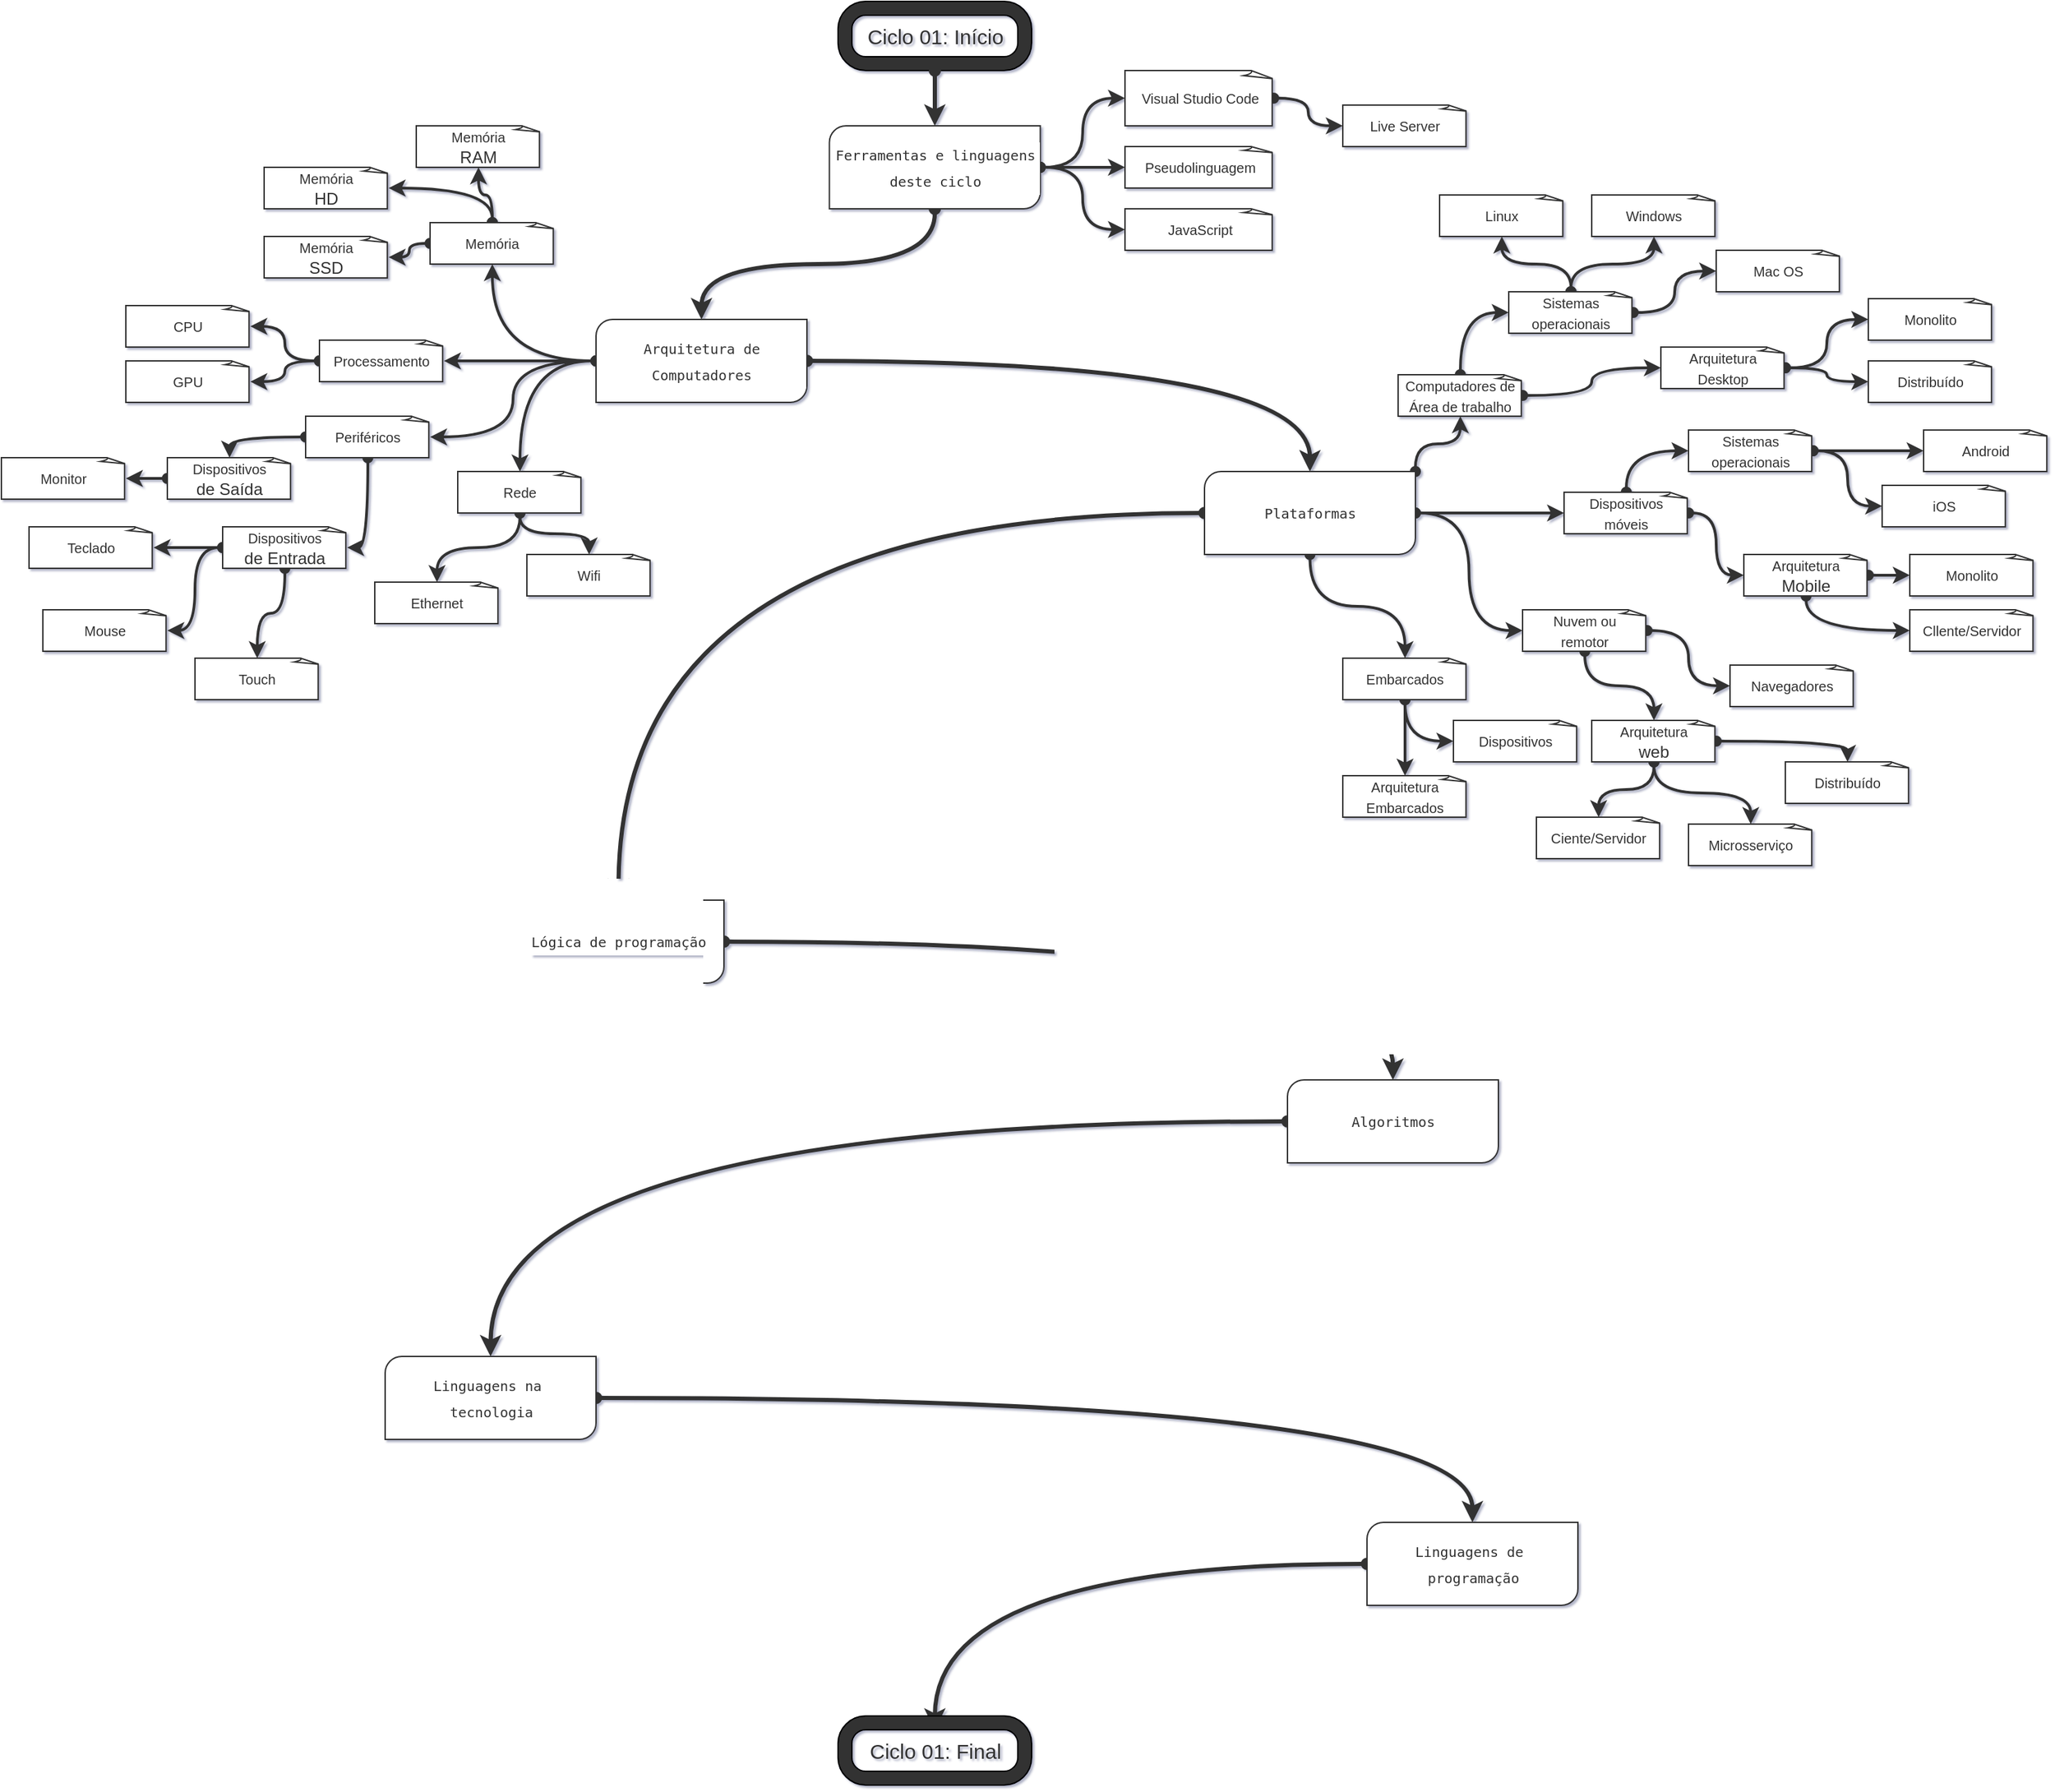 <mxfile>
    <diagram id="PwGHslsYO9UBbgVLYSdC" name="Page-1">
        <mxGraphModel dx="1972" dy="1112" grid="1" gridSize="10" guides="1" tooltips="1" connect="1" arrows="1" fold="1" page="1" pageScale="1" pageWidth="850" pageHeight="1100" background="#ffffff" math="0" shadow="1">
            <root>
                <mxCell id="0"/>
                <mxCell id="1" parent="0"/>
                <mxCell id="15" style="edgeStyle=orthogonalEdgeStyle;html=1;entryX=0.5;entryY=0;entryDx=0;entryDy=0;entryPerimeter=0;strokeColor=#333333;exitX=0.5;exitY=1;exitDx=0;exitDy=0;exitPerimeter=0;curved=1;strokeWidth=3;startArrow=oval;startFill=1;" edge="1" parent="1" source="2" target="8">
                    <mxGeometry relative="1" as="geometry"/>
                </mxCell>
                <mxCell id="33" style="edgeStyle=orthogonalEdgeStyle;curved=1;html=1;entryX=0;entryY=0.5;entryDx=0;entryDy=0;entryPerimeter=0;strokeColor=#333333;strokeWidth=2;fontColor=#333333;startArrow=oval;startFill=1;" edge="1" parent="1" source="2" target="28">
                    <mxGeometry relative="1" as="geometry"/>
                </mxCell>
                <mxCell id="34" style="edgeStyle=orthogonalEdgeStyle;curved=1;html=1;entryX=0;entryY=0.5;entryDx=0;entryDy=0;entryPerimeter=0;strokeColor=#333333;strokeWidth=2;fontColor=#333333;startArrow=oval;startFill=1;" edge="1" parent="1" source="2" target="29">
                    <mxGeometry relative="1" as="geometry"/>
                </mxCell>
                <mxCell id="35" style="edgeStyle=orthogonalEdgeStyle;curved=1;html=1;strokeColor=#333333;strokeWidth=2;fontColor=#333333;startArrow=oval;startFill=1;" edge="1" parent="1" source="2" target="30">
                    <mxGeometry relative="1" as="geometry"/>
                </mxCell>
                <mxCell id="2" value="&lt;div style=&quot;font-family: &amp;quot;Droid Sans Mono&amp;quot;, &amp;quot;monospace&amp;quot;, monospace; line-height: 19px;&quot;&gt;&lt;font style=&quot;font-size: 10px;&quot;&gt;Ferramentas e linguagens deste ciclo&lt;/font&gt;&lt;/div&gt;" style="verticalLabelPosition=middle;verticalAlign=middle;html=1;shape=mxgraph.basic.diag_round_rect;dx=6;whiteSpace=wrap;labelPosition=center;align=center;fillStyle=solid;fillColor=#FFFFFF;strokeColor=#333333;fontColor=#333333;labelBackgroundColor=#FFFFFF;" vertex="1" parent="1">
                    <mxGeometry x="348.75" y="150" width="152.5" height="60" as="geometry"/>
                </mxCell>
                <mxCell id="17" style="edgeStyle=orthogonalEdgeStyle;curved=1;html=1;exitX=1;exitY=0.5;exitDx=0;exitDy=0;exitPerimeter=0;entryX=0.5;entryY=0;entryDx=0;entryDy=0;entryPerimeter=0;strokeColor=#333333;startArrow=oval;startFill=1;strokeWidth=3;" edge="1" parent="1" source="8" target="9">
                    <mxGeometry relative="1" as="geometry"/>
                </mxCell>
                <mxCell id="51" style="edgeStyle=orthogonalEdgeStyle;curved=1;html=1;exitX=0;exitY=0.5;exitDx=0;exitDy=0;exitPerimeter=0;entryX=0.5;entryY=1;entryDx=0;entryDy=0;entryPerimeter=0;strokeColor=#333333;strokeWidth=2;fontSize=10;fontColor=#333333;startArrow=oval;startFill=1;" edge="1" parent="1" source="8" target="37">
                    <mxGeometry relative="1" as="geometry"/>
                </mxCell>
                <mxCell id="52" style="edgeStyle=orthogonalEdgeStyle;curved=1;html=1;entryX=1;entryY=0.5;entryDx=0;entryDy=0;entryPerimeter=0;strokeColor=#333333;strokeWidth=2;fontSize=10;fontColor=#333333;startArrow=oval;startFill=1;" edge="1" parent="1" source="8" target="38">
                    <mxGeometry relative="1" as="geometry"/>
                </mxCell>
                <mxCell id="53" style="edgeStyle=orthogonalEdgeStyle;curved=1;html=1;entryX=1;entryY=0.5;entryDx=0;entryDy=0;entryPerimeter=0;strokeColor=#333333;strokeWidth=2;fontSize=10;fontColor=#333333;startArrow=oval;startFill=1;" edge="1" parent="1" source="8" target="39">
                    <mxGeometry relative="1" as="geometry"/>
                </mxCell>
                <mxCell id="54" style="edgeStyle=orthogonalEdgeStyle;curved=1;html=1;entryX=0.5;entryY=0;entryDx=0;entryDy=0;entryPerimeter=0;strokeColor=#333333;strokeWidth=2;fontSize=10;fontColor=#333333;startArrow=oval;startFill=1;" edge="1" parent="1" source="8" target="40">
                    <mxGeometry relative="1" as="geometry"/>
                </mxCell>
                <mxCell id="8" value="&lt;div style=&quot;font-family: &amp;quot;Droid Sans Mono&amp;quot;, &amp;quot;monospace&amp;quot;, monospace; line-height: 19px;&quot;&gt;&lt;font style=&quot;font-size: 10px;&quot;&gt;Arquitetura de Computadores&lt;/font&gt;&lt;/div&gt;" style="verticalLabelPosition=middle;verticalAlign=middle;html=1;shape=mxgraph.basic.diag_round_rect;dx=6;whiteSpace=wrap;labelPosition=center;align=center;fillStyle=solid;fillColor=#FFFFFF;strokeColor=#333333;fontColor=#333333;labelBackgroundColor=#FFFFFF;" vertex="1" parent="1">
                    <mxGeometry x="180" y="290" width="152.5" height="60" as="geometry"/>
                </mxCell>
                <mxCell id="18" style="edgeStyle=orthogonalEdgeStyle;curved=1;html=1;entryX=0.5;entryY=0;entryDx=0;entryDy=0;entryPerimeter=0;strokeColor=#333333;startArrow=oval;startFill=1;strokeWidth=3;" edge="1" parent="1" source="9" target="11">
                    <mxGeometry relative="1" as="geometry"/>
                </mxCell>
                <mxCell id="92" style="edgeStyle=orthogonalEdgeStyle;curved=1;html=1;exitX=1;exitY=0;exitDx=0;exitDy=0;exitPerimeter=0;entryX=0.5;entryY=1;entryDx=0;entryDy=0;entryPerimeter=0;strokeColor=#333333;strokeWidth=2;fontSize=10;fontColor=#333333;startArrow=oval;startFill=1;" edge="1" parent="1" source="9" target="77">
                    <mxGeometry relative="1" as="geometry"/>
                </mxCell>
                <mxCell id="93" style="edgeStyle=orthogonalEdgeStyle;curved=1;html=1;exitX=1;exitY=0.5;exitDx=0;exitDy=0;exitPerimeter=0;entryX=0;entryY=0.5;entryDx=0;entryDy=0;entryPerimeter=0;strokeColor=#333333;strokeWidth=2;fontSize=10;fontColor=#333333;startArrow=oval;startFill=1;" edge="1" parent="1" source="9" target="78">
                    <mxGeometry relative="1" as="geometry"/>
                </mxCell>
                <mxCell id="100" style="edgeStyle=orthogonalEdgeStyle;curved=1;html=1;entryX=0;entryY=0.5;entryDx=0;entryDy=0;entryPerimeter=0;strokeColor=#333333;strokeWidth=2;fontSize=10;fontColor=#333333;startArrow=oval;startFill=1;" edge="1" parent="1" source="9" target="79">
                    <mxGeometry relative="1" as="geometry"/>
                </mxCell>
                <mxCell id="122" style="edgeStyle=orthogonalEdgeStyle;curved=1;html=1;exitX=0.5;exitY=1;exitDx=0;exitDy=0;exitPerimeter=0;entryX=0.5;entryY=0;entryDx=0;entryDy=0;entryPerimeter=0;strokeColor=#333333;strokeWidth=2;fontSize=10;fontColor=#333333;startArrow=oval;startFill=1;" edge="1" parent="1" source="9" target="80">
                    <mxGeometry relative="1" as="geometry"/>
                </mxCell>
                <mxCell id="9" value="&lt;div style=&quot;font-family: &amp;quot;Droid Sans Mono&amp;quot;, &amp;quot;monospace&amp;quot;, monospace; line-height: 19px;&quot;&gt;&lt;font style=&quot;font-size: 10px;&quot;&gt;Plataformas&lt;/font&gt;&lt;/div&gt;" style="verticalLabelPosition=middle;verticalAlign=middle;html=1;shape=mxgraph.basic.diag_round_rect;dx=6;whiteSpace=wrap;labelPosition=center;align=center;fillStyle=solid;fillColor=#FFFFFF;strokeColor=#333333;fontColor=#333333;labelBackgroundColor=#FFFFFF;" vertex="1" parent="1">
                    <mxGeometry x="620" y="400" width="152.5" height="60" as="geometry"/>
                </mxCell>
                <mxCell id="10" value="" style="group" vertex="1" connectable="0" parent="1">
                    <mxGeometry x="355" y="60" width="140" height="50" as="geometry"/>
                </mxCell>
                <mxCell id="3" value="" style="verticalLabelPosition=bottom;verticalAlign=top;html=1;shape=mxgraph.basic.rounded_frame;dx=10;whiteSpace=wrap;fillColor=#333333;" vertex="1" parent="10">
                    <mxGeometry width="140" height="50" as="geometry"/>
                </mxCell>
                <mxCell id="4" value="&lt;font color=&quot;#333333&quot; style=&quot;font-size: 15px;&quot;&gt;Ciclo 01: Início&lt;/font&gt;" style="text;html=1;align=center;verticalAlign=middle;resizable=0;points=[];autosize=1;strokeColor=none;fillColor=none;" vertex="1" parent="10">
                    <mxGeometry x="10" y="10" width="120" height="30" as="geometry"/>
                </mxCell>
                <mxCell id="19" style="edgeStyle=orthogonalEdgeStyle;curved=1;html=1;entryX=0.5;entryY=0;entryDx=0;entryDy=0;entryPerimeter=0;strokeColor=#333333;startArrow=oval;startFill=1;strokeWidth=3;" edge="1" parent="1" source="11" target="12">
                    <mxGeometry relative="1" as="geometry"/>
                </mxCell>
                <mxCell id="11" value="&lt;div style=&quot;font-family: &amp;quot;Droid Sans Mono&amp;quot;, &amp;quot;monospace&amp;quot;, monospace; line-height: 19px;&quot;&gt;&lt;font style=&quot;font-size: 10px;&quot;&gt;Lógica de programação&lt;/font&gt;&lt;/div&gt;" style="verticalLabelPosition=middle;verticalAlign=middle;html=1;shape=mxgraph.basic.diag_round_rect;dx=6;whiteSpace=wrap;labelPosition=center;align=center;fillStyle=solid;fillColor=#FFFFFF;strokeColor=#333333;fontColor=#333333;labelBackgroundColor=#FFFFFF;" vertex="1" parent="1">
                    <mxGeometry x="120" y="710" width="152.5" height="60" as="geometry"/>
                </mxCell>
                <mxCell id="20" style="edgeStyle=orthogonalEdgeStyle;curved=1;html=1;exitX=0;exitY=0.5;exitDx=0;exitDy=0;exitPerimeter=0;entryX=0.5;entryY=0;entryDx=0;entryDy=0;entryPerimeter=0;strokeColor=#333333;startArrow=oval;startFill=1;strokeWidth=3;" edge="1" parent="1" source="12" target="13">
                    <mxGeometry relative="1" as="geometry"/>
                </mxCell>
                <mxCell id="12" value="&lt;div style=&quot;font-family: &amp;quot;Droid Sans Mono&amp;quot;, &amp;quot;monospace&amp;quot;, monospace; line-height: 19px;&quot;&gt;&lt;font style=&quot;font-size: 10px;&quot;&gt;Algoritmos&lt;/font&gt;&lt;/div&gt;" style="verticalLabelPosition=middle;verticalAlign=middle;html=1;shape=mxgraph.basic.diag_round_rect;dx=6;whiteSpace=wrap;labelPosition=center;align=center;fillStyle=solid;fillColor=#FFFFFF;strokeColor=#333333;fontColor=#333333;labelBackgroundColor=#FFFFFF;" vertex="1" parent="1">
                    <mxGeometry x="680" y="840" width="152.5" height="60" as="geometry"/>
                </mxCell>
                <mxCell id="21" style="edgeStyle=orthogonalEdgeStyle;curved=1;html=1;exitX=1;exitY=0.5;exitDx=0;exitDy=0;exitPerimeter=0;entryX=0.5;entryY=0;entryDx=0;entryDy=0;entryPerimeter=0;strokeColor=#333333;startArrow=oval;startFill=1;strokeWidth=3;" edge="1" parent="1" source="13" target="14">
                    <mxGeometry relative="1" as="geometry"/>
                </mxCell>
                <mxCell id="13" value="&lt;div style=&quot;font-family: &amp;quot;Droid Sans Mono&amp;quot;, &amp;quot;monospace&amp;quot;, monospace; line-height: 19px;&quot;&gt;&lt;font style=&quot;font-size: 10px;&quot;&gt;Linguagens na&amp;nbsp;&lt;/font&gt;&lt;/div&gt;&lt;div style=&quot;font-family: &amp;quot;Droid Sans Mono&amp;quot;, &amp;quot;monospace&amp;quot;, monospace; line-height: 19px;&quot;&gt;&lt;font style=&quot;font-size: 10px;&quot;&gt;tecnologia&lt;/font&gt;&lt;/div&gt;" style="verticalLabelPosition=middle;verticalAlign=middle;html=1;shape=mxgraph.basic.diag_round_rect;dx=6;whiteSpace=wrap;labelPosition=center;align=center;fillStyle=solid;fillColor=#FFFFFF;strokeColor=#333333;fontColor=#333333;labelBackgroundColor=#FFFFFF;" vertex="1" parent="1">
                    <mxGeometry x="27.5" y="1040" width="152.5" height="60" as="geometry"/>
                </mxCell>
                <mxCell id="26" style="edgeStyle=orthogonalEdgeStyle;curved=1;html=1;exitX=0;exitY=0.5;exitDx=0;exitDy=0;exitPerimeter=0;entryX=0.5;entryY=0;entryDx=0;entryDy=10;entryPerimeter=0;strokeColor=#333333;strokeWidth=3;startArrow=oval;startFill=1;" edge="1" parent="1" source="14" target="24">
                    <mxGeometry relative="1" as="geometry"/>
                </mxCell>
                <mxCell id="14" value="&lt;div style=&quot;font-family: &amp;quot;Droid Sans Mono&amp;quot;, &amp;quot;monospace&amp;quot;, monospace; line-height: 19px;&quot;&gt;&lt;font style=&quot;font-size: 10px;&quot;&gt;Linguagens de&amp;nbsp;&lt;/font&gt;&lt;/div&gt;&lt;div style=&quot;font-family: &amp;quot;Droid Sans Mono&amp;quot;, &amp;quot;monospace&amp;quot;, monospace; line-height: 19px;&quot;&gt;&lt;font style=&quot;font-size: 10px;&quot;&gt;programação&lt;/font&gt;&lt;/div&gt;" style="verticalLabelPosition=middle;verticalAlign=middle;html=1;shape=mxgraph.basic.diag_round_rect;dx=6;whiteSpace=wrap;labelPosition=center;align=center;fillStyle=solid;fillColor=#FFFFFF;strokeColor=#333333;fontColor=#333333;labelBackgroundColor=#FFFFFF;" vertex="1" parent="1">
                    <mxGeometry x="737.5" y="1160" width="152.5" height="60" as="geometry"/>
                </mxCell>
                <mxCell id="16" style="edgeStyle=orthogonalEdgeStyle;curved=1;html=1;entryX=0.5;entryY=0;entryDx=0;entryDy=0;entryPerimeter=0;strokeColor=#333333;strokeWidth=3;startArrow=oval;startFill=1;" edge="1" parent="1" source="3" target="2">
                    <mxGeometry relative="1" as="geometry"/>
                </mxCell>
                <mxCell id="23" value="" style="group" vertex="1" connectable="0" parent="1">
                    <mxGeometry x="355" y="1300" width="140" height="50" as="geometry"/>
                </mxCell>
                <mxCell id="24" value="" style="verticalLabelPosition=bottom;verticalAlign=top;html=1;shape=mxgraph.basic.rounded_frame;dx=10;whiteSpace=wrap;fillColor=#333333;" vertex="1" parent="23">
                    <mxGeometry width="140" height="50" as="geometry"/>
                </mxCell>
                <mxCell id="25" value="&lt;font color=&quot;#333333&quot; style=&quot;font-size: 15px;&quot;&gt;Ciclo 01: Final&lt;/font&gt;" style="text;html=1;align=center;verticalAlign=middle;resizable=0;points=[];autosize=1;strokeColor=none;fillColor=none;" vertex="1" parent="23">
                    <mxGeometry x="10" y="10" width="120" height="30" as="geometry"/>
                </mxCell>
                <mxCell id="32" style="edgeStyle=orthogonalEdgeStyle;curved=1;html=1;entryX=0;entryY=0.5;entryDx=0;entryDy=0;entryPerimeter=0;strokeColor=#333333;strokeWidth=2;fontColor=#333333;startArrow=oval;startFill=1;" edge="1" parent="1" source="28" target="31">
                    <mxGeometry relative="1" as="geometry"/>
                </mxCell>
                <mxCell id="28" value="&lt;font color=&quot;#333333&quot;&gt;&lt;font style=&quot;font-size: 10px;&quot;&gt;Visual Studio Code&lt;/font&gt;&lt;br&gt;&lt;/font&gt;" style="whiteSpace=wrap;html=1;shape=mxgraph.basic.document;fillStyle=solid;fillColor=#FFFFFF;strokeColor=#333333;" vertex="1" parent="1">
                    <mxGeometry x="562.5" y="110" width="107.5" height="40" as="geometry"/>
                </mxCell>
                <mxCell id="29" value="&lt;font color=&quot;#333333&quot;&gt;&lt;font style=&quot;font-size: 10px;&quot;&gt;Pseudolinguagem&lt;/font&gt;&lt;br&gt;&lt;/font&gt;" style="whiteSpace=wrap;html=1;shape=mxgraph.basic.document;fillStyle=solid;fillColor=#FFFFFF;strokeColor=#333333;" vertex="1" parent="1">
                    <mxGeometry x="562.5" y="165" width="107.5" height="30" as="geometry"/>
                </mxCell>
                <mxCell id="30" value="&lt;font color=&quot;#333333&quot;&gt;&lt;font style=&quot;font-size: 10px;&quot;&gt;JavaScript&lt;/font&gt;&lt;br&gt;&lt;/font&gt;" style="whiteSpace=wrap;html=1;shape=mxgraph.basic.document;fillStyle=solid;fillColor=#FFFFFF;strokeColor=#333333;" vertex="1" parent="1">
                    <mxGeometry x="562.5" y="210" width="107.5" height="30" as="geometry"/>
                </mxCell>
                <mxCell id="31" value="&lt;font color=&quot;#333333&quot;&gt;&lt;font style=&quot;font-size: 10px;&quot;&gt;Live Server&lt;/font&gt;&lt;br&gt;&lt;/font&gt;" style="whiteSpace=wrap;html=1;shape=mxgraph.basic.document;fillStyle=solid;fillColor=#FFFFFF;strokeColor=#333333;" vertex="1" parent="1">
                    <mxGeometry x="720" y="135" width="90" height="30" as="geometry"/>
                </mxCell>
                <mxCell id="56" style="edgeStyle=orthogonalEdgeStyle;curved=1;html=1;exitX=0.5;exitY=0;exitDx=0;exitDy=0;exitPerimeter=0;entryX=0.5;entryY=1;entryDx=0;entryDy=0;entryPerimeter=0;strokeColor=#333333;strokeWidth=2;fontSize=10;fontColor=#333333;startArrow=oval;startFill=1;" edge="1" parent="1" source="37" target="41">
                    <mxGeometry relative="1" as="geometry"/>
                </mxCell>
                <mxCell id="57" style="edgeStyle=orthogonalEdgeStyle;curved=1;html=1;exitX=0.5;exitY=0;exitDx=0;exitDy=0;exitPerimeter=0;entryX=1;entryY=0.5;entryDx=0;entryDy=0;entryPerimeter=0;strokeColor=#333333;strokeWidth=2;fontSize=10;fontColor=#333333;startArrow=oval;startFill=1;" edge="1" parent="1" source="37" target="42">
                    <mxGeometry relative="1" as="geometry"/>
                </mxCell>
                <mxCell id="58" style="edgeStyle=orthogonalEdgeStyle;curved=1;html=1;exitX=0;exitY=0.5;exitDx=0;exitDy=0;exitPerimeter=0;entryX=1;entryY=0.5;entryDx=0;entryDy=0;entryPerimeter=0;strokeColor=#333333;strokeWidth=2;fontSize=10;fontColor=#333333;startArrow=oval;startFill=1;" edge="1" parent="1" source="37" target="43">
                    <mxGeometry relative="1" as="geometry"/>
                </mxCell>
                <mxCell id="37" value="&lt;font color=&quot;#333333&quot;&gt;&lt;font style=&quot;font-size: 10px;&quot;&gt;Memória&lt;/font&gt;&lt;br&gt;&lt;/font&gt;" style="whiteSpace=wrap;html=1;shape=mxgraph.basic.document;fillStyle=solid;fillColor=#FFFFFF;strokeColor=#333333;" vertex="1" parent="1">
                    <mxGeometry x="60" y="220" width="90" height="30" as="geometry"/>
                </mxCell>
                <mxCell id="59" style="edgeStyle=orthogonalEdgeStyle;curved=1;html=1;exitX=0;exitY=0.5;exitDx=0;exitDy=0;exitPerimeter=0;entryX=1;entryY=0.5;entryDx=0;entryDy=0;entryPerimeter=0;strokeColor=#333333;strokeWidth=2;fontSize=10;fontColor=#333333;startArrow=oval;startFill=1;" edge="1" parent="1" source="38" target="44">
                    <mxGeometry relative="1" as="geometry"/>
                </mxCell>
                <mxCell id="60" style="edgeStyle=orthogonalEdgeStyle;curved=1;html=1;exitX=0;exitY=0.5;exitDx=0;exitDy=0;exitPerimeter=0;entryX=1;entryY=0.5;entryDx=0;entryDy=0;entryPerimeter=0;strokeColor=#333333;strokeWidth=2;fontSize=10;fontColor=#333333;startArrow=oval;startFill=1;" edge="1" parent="1" source="38" target="45">
                    <mxGeometry relative="1" as="geometry"/>
                </mxCell>
                <mxCell id="38" value="&lt;font color=&quot;#333333&quot;&gt;&lt;font style=&quot;font-size: 10px;&quot;&gt;Processamento&lt;/font&gt;&lt;br&gt;&lt;/font&gt;" style="whiteSpace=wrap;html=1;shape=mxgraph.basic.document;fillStyle=solid;fillColor=#FFFFFF;strokeColor=#333333;" vertex="1" parent="1">
                    <mxGeometry x="-20" y="305" width="90" height="30" as="geometry"/>
                </mxCell>
                <mxCell id="62" style="edgeStyle=orthogonalEdgeStyle;curved=1;html=1;entryX=0.5;entryY=0;entryDx=0;entryDy=0;entryPerimeter=0;strokeColor=#333333;strokeWidth=2;fontSize=10;fontColor=#333333;startArrow=oval;startFill=1;" edge="1" parent="1" source="39" target="46">
                    <mxGeometry relative="1" as="geometry"/>
                </mxCell>
                <mxCell id="63" style="edgeStyle=orthogonalEdgeStyle;curved=1;html=1;entryX=1;entryY=0.5;entryDx=0;entryDy=0;entryPerimeter=0;strokeColor=#333333;strokeWidth=2;fontSize=10;fontColor=#333333;startArrow=oval;startFill=1;" edge="1" parent="1" source="39" target="47">
                    <mxGeometry relative="1" as="geometry"/>
                </mxCell>
                <mxCell id="39" value="&lt;font color=&quot;#333333&quot;&gt;&lt;font style=&quot;font-size: 10px;&quot;&gt;Periféricos&lt;/font&gt;&lt;br&gt;&lt;/font&gt;" style="whiteSpace=wrap;html=1;shape=mxgraph.basic.document;fillStyle=solid;fillColor=#FFFFFF;strokeColor=#333333;" vertex="1" parent="1">
                    <mxGeometry x="-30" y="360" width="90" height="30" as="geometry"/>
                </mxCell>
                <mxCell id="64" style="edgeStyle=orthogonalEdgeStyle;curved=1;html=1;entryX=0.5;entryY=0;entryDx=0;entryDy=0;entryPerimeter=0;strokeColor=#333333;strokeWidth=2;fontSize=10;fontColor=#333333;startArrow=oval;startFill=1;" edge="1" parent="1" source="40" target="49">
                    <mxGeometry relative="1" as="geometry"/>
                </mxCell>
                <mxCell id="65" style="edgeStyle=orthogonalEdgeStyle;curved=1;html=1;entryX=0.5;entryY=0;entryDx=0;entryDy=0;entryPerimeter=0;strokeColor=#333333;strokeWidth=2;fontSize=10;fontColor=#333333;startArrow=oval;startFill=1;" edge="1" parent="1" source="40" target="48">
                    <mxGeometry relative="1" as="geometry"/>
                </mxCell>
                <mxCell id="40" value="&lt;font color=&quot;#333333&quot;&gt;&lt;font style=&quot;font-size: 10px;&quot;&gt;Rede&lt;/font&gt;&lt;br&gt;&lt;/font&gt;" style="whiteSpace=wrap;html=1;shape=mxgraph.basic.document;fillStyle=solid;fillColor=#FFFFFF;strokeColor=#333333;" vertex="1" parent="1">
                    <mxGeometry x="80" y="400" width="90" height="30" as="geometry"/>
                </mxCell>
                <mxCell id="41" value="&lt;font color=&quot;#333333&quot;&gt;&lt;font style=&quot;font-size: 10px;&quot;&gt;Memória&lt;br&gt;&lt;/font&gt;RAM&lt;br&gt;&lt;/font&gt;" style="whiteSpace=wrap;html=1;shape=mxgraph.basic.document;fillStyle=solid;fillColor=#FFFFFF;strokeColor=#333333;" vertex="1" parent="1">
                    <mxGeometry x="50" y="150" width="90" height="30" as="geometry"/>
                </mxCell>
                <mxCell id="42" value="&lt;font color=&quot;#333333&quot;&gt;&lt;font style=&quot;font-size: 10px;&quot;&gt;Memória&lt;br&gt;&lt;/font&gt;HD&lt;br&gt;&lt;/font&gt;" style="whiteSpace=wrap;html=1;shape=mxgraph.basic.document;fillStyle=solid;fillColor=#FFFFFF;strokeColor=#333333;" vertex="1" parent="1">
                    <mxGeometry x="-60" y="180" width="90" height="30" as="geometry"/>
                </mxCell>
                <mxCell id="43" value="&lt;font color=&quot;#333333&quot;&gt;&lt;font style=&quot;font-size: 10px;&quot;&gt;Memória&lt;br&gt;&lt;/font&gt;SSD&lt;br&gt;&lt;/font&gt;" style="whiteSpace=wrap;html=1;shape=mxgraph.basic.document;fillStyle=solid;fillColor=#FFFFFF;strokeColor=#333333;" vertex="1" parent="1">
                    <mxGeometry x="-60" y="230" width="90" height="30" as="geometry"/>
                </mxCell>
                <mxCell id="44" value="&lt;font color=&quot;#333333&quot;&gt;&lt;span style=&quot;font-size: 10px;&quot;&gt;CPU&lt;/span&gt;&lt;br&gt;&lt;/font&gt;" style="whiteSpace=wrap;html=1;shape=mxgraph.basic.document;fillStyle=solid;fillColor=#FFFFFF;strokeColor=#333333;" vertex="1" parent="1">
                    <mxGeometry x="-160" y="280" width="90" height="30" as="geometry"/>
                </mxCell>
                <mxCell id="45" value="&lt;font color=&quot;#333333&quot;&gt;&lt;span style=&quot;font-size: 10px;&quot;&gt;GPU&lt;/span&gt;&lt;br&gt;&lt;/font&gt;" style="whiteSpace=wrap;html=1;shape=mxgraph.basic.document;fillStyle=solid;fillColor=#FFFFFF;strokeColor=#333333;" vertex="1" parent="1">
                    <mxGeometry x="-160" y="320" width="90" height="30" as="geometry"/>
                </mxCell>
                <mxCell id="76" style="edgeStyle=orthogonalEdgeStyle;curved=1;html=1;strokeColor=#333333;strokeWidth=2;fontSize=10;fontColor=#333333;startArrow=oval;startFill=1;" edge="1" parent="1" source="46" target="66">
                    <mxGeometry relative="1" as="geometry"/>
                </mxCell>
                <mxCell id="46" value="&lt;font color=&quot;#333333&quot;&gt;&lt;span style=&quot;font-size: 10px;&quot;&gt;Dispositivos&lt;br&gt;&lt;/span&gt;de Saída&lt;br&gt;&lt;/font&gt;" style="whiteSpace=wrap;html=1;shape=mxgraph.basic.document;fillStyle=solid;fillColor=#FFFFFF;strokeColor=#333333;" vertex="1" parent="1">
                    <mxGeometry x="-130" y="390" width="90" height="30" as="geometry"/>
                </mxCell>
                <mxCell id="71" style="edgeStyle=orthogonalEdgeStyle;curved=1;html=1;entryX=1;entryY=0.5;entryDx=0;entryDy=0;entryPerimeter=0;strokeColor=#333333;strokeWidth=2;fontSize=10;fontColor=#333333;startArrow=oval;startFill=1;" edge="1" parent="1" source="47" target="67">
                    <mxGeometry relative="1" as="geometry"/>
                </mxCell>
                <mxCell id="72" style="edgeStyle=orthogonalEdgeStyle;curved=1;html=1;entryX=1;entryY=0.5;entryDx=0;entryDy=0;entryPerimeter=0;strokeColor=#333333;strokeWidth=2;fontSize=10;fontColor=#333333;startArrow=oval;startFill=1;" edge="1" parent="1" source="47" target="68">
                    <mxGeometry relative="1" as="geometry"/>
                </mxCell>
                <mxCell id="73" style="edgeStyle=orthogonalEdgeStyle;curved=1;html=1;entryX=0.5;entryY=0;entryDx=0;entryDy=0;entryPerimeter=0;strokeColor=#333333;strokeWidth=2;fontSize=10;fontColor=#333333;startArrow=oval;startFill=1;" edge="1" parent="1" source="47" target="70">
                    <mxGeometry relative="1" as="geometry"/>
                </mxCell>
                <mxCell id="47" value="&lt;font color=&quot;#333333&quot;&gt;&lt;span style=&quot;font-size: 10px;&quot;&gt;Dispositivos&lt;br&gt;&lt;/span&gt;de Entrada&lt;br&gt;&lt;/font&gt;" style="whiteSpace=wrap;html=1;shape=mxgraph.basic.document;fillStyle=solid;fillColor=#FFFFFF;strokeColor=#333333;" vertex="1" parent="1">
                    <mxGeometry x="-90" y="440" width="90" height="30" as="geometry"/>
                </mxCell>
                <mxCell id="48" value="&lt;font color=&quot;#333333&quot;&gt;&lt;span style=&quot;font-size: 10px;&quot;&gt;Ethernet&lt;/span&gt;&lt;br&gt;&lt;/font&gt;" style="whiteSpace=wrap;html=1;shape=mxgraph.basic.document;fillStyle=solid;fillColor=#FFFFFF;strokeColor=#333333;" vertex="1" parent="1">
                    <mxGeometry x="20" y="480" width="90" height="30" as="geometry"/>
                </mxCell>
                <mxCell id="49" value="&lt;font color=&quot;#333333&quot;&gt;&lt;span style=&quot;font-size: 10px;&quot;&gt;Wifi&lt;/span&gt;&lt;br&gt;&lt;/font&gt;" style="whiteSpace=wrap;html=1;shape=mxgraph.basic.document;fillStyle=solid;fillColor=#FFFFFF;strokeColor=#333333;" vertex="1" parent="1">
                    <mxGeometry x="130" y="460" width="90" height="30" as="geometry"/>
                </mxCell>
                <mxCell id="66" value="&lt;font color=&quot;#333333&quot;&gt;&lt;span style=&quot;font-size: 10px;&quot;&gt;Monitor&lt;/span&gt;&lt;br&gt;&lt;/font&gt;" style="whiteSpace=wrap;html=1;shape=mxgraph.basic.document;fillStyle=solid;fillColor=#FFFFFF;strokeColor=#333333;" vertex="1" parent="1">
                    <mxGeometry x="-250" y="390" width="90" height="30" as="geometry"/>
                </mxCell>
                <mxCell id="67" value="&lt;font color=&quot;#333333&quot;&gt;&lt;span style=&quot;font-size: 10px;&quot;&gt;Teclado&lt;/span&gt;&lt;br&gt;&lt;/font&gt;" style="whiteSpace=wrap;html=1;shape=mxgraph.basic.document;fillStyle=solid;fillColor=#FFFFFF;strokeColor=#333333;" vertex="1" parent="1">
                    <mxGeometry x="-230" y="440" width="90" height="30" as="geometry"/>
                </mxCell>
                <mxCell id="68" value="&lt;font color=&quot;#333333&quot;&gt;&lt;span style=&quot;font-size: 10px;&quot;&gt;Mouse&lt;/span&gt;&lt;br&gt;&lt;/font&gt;" style="whiteSpace=wrap;html=1;shape=mxgraph.basic.document;fillStyle=solid;fillColor=#FFFFFF;strokeColor=#333333;" vertex="1" parent="1">
                    <mxGeometry x="-220" y="500" width="90" height="30" as="geometry"/>
                </mxCell>
                <mxCell id="70" value="&lt;font color=&quot;#333333&quot;&gt;&lt;span style=&quot;font-size: 10px;&quot;&gt;Touch&lt;/span&gt;&lt;br&gt;&lt;/font&gt;" style="whiteSpace=wrap;html=1;shape=mxgraph.basic.document;fillStyle=solid;fillColor=#FFFFFF;strokeColor=#333333;" vertex="1" parent="1">
                    <mxGeometry x="-110" y="535" width="90" height="30" as="geometry"/>
                </mxCell>
                <mxCell id="87" style="edgeStyle=orthogonalEdgeStyle;curved=1;html=1;exitX=0.5;exitY=0;exitDx=0;exitDy=0;exitPerimeter=0;entryX=0;entryY=0.5;entryDx=0;entryDy=0;entryPerimeter=0;strokeColor=#333333;strokeWidth=2;fontSize=10;fontColor=#333333;startArrow=oval;startFill=1;" edge="1" parent="1" source="77" target="81">
                    <mxGeometry relative="1" as="geometry"/>
                </mxCell>
                <mxCell id="91" style="edgeStyle=orthogonalEdgeStyle;curved=1;html=1;entryX=0;entryY=0.5;entryDx=0;entryDy=0;entryPerimeter=0;strokeColor=#333333;strokeWidth=2;fontSize=10;fontColor=#333333;startArrow=oval;startFill=1;" edge="1" parent="1" source="77" target="85">
                    <mxGeometry relative="1" as="geometry"/>
                </mxCell>
                <mxCell id="77" value="&lt;font color=&quot;#333333&quot;&gt;&lt;font style=&quot;font-size: 10px;&quot;&gt;Computadores de Área de trabalho&lt;/font&gt;&lt;br&gt;&lt;/font&gt;" style="whiteSpace=wrap;html=1;shape=mxgraph.basic.document;fillStyle=solid;fillColor=#FFFFFF;strokeColor=#333333;" vertex="1" parent="1">
                    <mxGeometry x="760" y="330" width="90" height="30" as="geometry"/>
                </mxCell>
                <mxCell id="95" style="edgeStyle=orthogonalEdgeStyle;curved=1;html=1;entryX=0;entryY=0.5;entryDx=0;entryDy=0;entryPerimeter=0;strokeColor=#333333;strokeWidth=2;fontSize=10;fontColor=#333333;startArrow=oval;startFill=1;" edge="1" parent="1" source="78" target="94">
                    <mxGeometry relative="1" as="geometry"/>
                </mxCell>
                <mxCell id="102" style="edgeStyle=orthogonalEdgeStyle;curved=1;html=1;exitX=1;exitY=0.5;exitDx=0;exitDy=0;exitPerimeter=0;entryX=0;entryY=0.5;entryDx=0;entryDy=0;entryPerimeter=0;strokeColor=#333333;strokeWidth=2;fontSize=10;fontColor=#333333;startArrow=oval;startFill=1;" edge="1" parent="1" source="78" target="101">
                    <mxGeometry relative="1" as="geometry"/>
                </mxCell>
                <mxCell id="78" value="&lt;font color=&quot;#333333&quot;&gt;&lt;font style=&quot;font-size: 10px;&quot;&gt;Dispositivos &lt;br&gt;móveis&lt;/font&gt;&lt;br&gt;&lt;/font&gt;" style="whiteSpace=wrap;html=1;shape=mxgraph.basic.document;fillStyle=solid;fillColor=#FFFFFF;strokeColor=#333333;" vertex="1" parent="1">
                    <mxGeometry x="880" y="415" width="90" height="30" as="geometry"/>
                </mxCell>
                <mxCell id="114" style="edgeStyle=orthogonalEdgeStyle;curved=1;html=1;exitX=1;exitY=0.5;exitDx=0;exitDy=0;exitPerimeter=0;entryX=0;entryY=0.5;entryDx=0;entryDy=0;entryPerimeter=0;strokeColor=#333333;strokeWidth=2;fontSize=10;fontColor=#333333;startArrow=oval;startFill=1;" edge="1" parent="1" source="79" target="113">
                    <mxGeometry relative="1" as="geometry"/>
                </mxCell>
                <mxCell id="116" style="edgeStyle=orthogonalEdgeStyle;curved=1;html=1;exitX=0.5;exitY=1;exitDx=0;exitDy=0;exitPerimeter=0;entryX=0.5;entryY=0;entryDx=0;entryDy=0;entryPerimeter=0;strokeColor=#333333;strokeWidth=2;fontSize=10;fontColor=#333333;startArrow=oval;startFill=1;" edge="1" parent="1" source="79" target="115">
                    <mxGeometry relative="1" as="geometry"/>
                </mxCell>
                <mxCell id="79" value="&lt;font color=&quot;#333333&quot;&gt;&lt;span style=&quot;font-size: 10px;&quot;&gt;Nuvem ou &lt;br&gt;remotor&lt;/span&gt;&lt;br&gt;&lt;/font&gt;" style="whiteSpace=wrap;html=1;shape=mxgraph.basic.document;fillStyle=solid;fillColor=#FFFFFF;strokeColor=#333333;" vertex="1" parent="1">
                    <mxGeometry x="850" y="500" width="90" height="30" as="geometry"/>
                </mxCell>
                <mxCell id="126" style="edgeStyle=orthogonalEdgeStyle;curved=1;html=1;exitX=0.5;exitY=1;exitDx=0;exitDy=0;exitPerimeter=0;entryX=0;entryY=0.5;entryDx=0;entryDy=0;entryPerimeter=0;strokeColor=#333333;strokeWidth=2;fontSize=10;fontColor=#333333;startArrow=oval;startFill=1;" edge="1" parent="1" source="80" target="125">
                    <mxGeometry relative="1" as="geometry"/>
                </mxCell>
                <mxCell id="128" style="edgeStyle=orthogonalEdgeStyle;curved=1;html=1;exitX=0.5;exitY=1;exitDx=0;exitDy=0;exitPerimeter=0;entryX=0.5;entryY=0;entryDx=0;entryDy=0;entryPerimeter=0;strokeColor=#333333;strokeWidth=2;fontSize=10;fontColor=#333333;startArrow=oval;startFill=1;" edge="1" parent="1" source="80" target="127">
                    <mxGeometry relative="1" as="geometry"/>
                </mxCell>
                <mxCell id="80" value="&lt;font color=&quot;#333333&quot;&gt;&lt;span style=&quot;font-size: 10px;&quot;&gt;Embarcados&lt;/span&gt;&lt;br&gt;&lt;/font&gt;" style="whiteSpace=wrap;html=1;shape=mxgraph.basic.document;fillStyle=solid;fillColor=#FFFFFF;strokeColor=#333333;" vertex="1" parent="1">
                    <mxGeometry x="720" y="535" width="90" height="30" as="geometry"/>
                </mxCell>
                <mxCell id="88" style="edgeStyle=orthogonalEdgeStyle;curved=1;html=1;exitX=0.5;exitY=0;exitDx=0;exitDy=0;exitPerimeter=0;entryX=0.5;entryY=1;entryDx=0;entryDy=0;entryPerimeter=0;strokeColor=#333333;strokeWidth=2;fontSize=10;fontColor=#333333;startArrow=oval;startFill=1;" edge="1" parent="1" source="81" target="82">
                    <mxGeometry relative="1" as="geometry"/>
                </mxCell>
                <mxCell id="89" style="edgeStyle=orthogonalEdgeStyle;curved=1;html=1;entryX=0.5;entryY=1;entryDx=0;entryDy=0;entryPerimeter=0;strokeColor=#333333;strokeWidth=2;fontSize=10;fontColor=#333333;startArrow=oval;startFill=1;" edge="1" parent="1" source="81" target="83">
                    <mxGeometry relative="1" as="geometry"/>
                </mxCell>
                <mxCell id="90" style="edgeStyle=orthogonalEdgeStyle;curved=1;html=1;entryX=0;entryY=0.5;entryDx=0;entryDy=0;entryPerimeter=0;strokeColor=#333333;strokeWidth=2;fontSize=10;fontColor=#333333;startArrow=oval;startFill=1;" edge="1" parent="1" source="81" target="84">
                    <mxGeometry relative="1" as="geometry"/>
                </mxCell>
                <mxCell id="81" value="&lt;font color=&quot;#333333&quot;&gt;&lt;font style=&quot;font-size: 10px;&quot;&gt;Sistemas operacionais&lt;/font&gt;&lt;br&gt;&lt;/font&gt;" style="whiteSpace=wrap;html=1;shape=mxgraph.basic.document;fillStyle=solid;fillColor=#FFFFFF;strokeColor=#333333;" vertex="1" parent="1">
                    <mxGeometry x="840" y="270" width="90" height="30" as="geometry"/>
                </mxCell>
                <mxCell id="82" value="&lt;font color=&quot;#333333&quot;&gt;&lt;font style=&quot;font-size: 10px;&quot;&gt;Linux&lt;/font&gt;&lt;br&gt;&lt;/font&gt;" style="whiteSpace=wrap;html=1;shape=mxgraph.basic.document;fillStyle=solid;fillColor=#FFFFFF;strokeColor=#333333;" vertex="1" parent="1">
                    <mxGeometry x="790" y="200" width="90" height="30" as="geometry"/>
                </mxCell>
                <mxCell id="83" value="&lt;font color=&quot;#333333&quot;&gt;&lt;font style=&quot;font-size: 10px;&quot;&gt;Windows&lt;/font&gt;&lt;br&gt;&lt;/font&gt;" style="whiteSpace=wrap;html=1;shape=mxgraph.basic.document;fillStyle=solid;fillColor=#FFFFFF;strokeColor=#333333;" vertex="1" parent="1">
                    <mxGeometry x="900" y="200" width="90" height="30" as="geometry"/>
                </mxCell>
                <mxCell id="84" value="&lt;font color=&quot;#333333&quot;&gt;&lt;font style=&quot;font-size: 10px;&quot;&gt;Mac OS&lt;/font&gt;&lt;br&gt;&lt;/font&gt;" style="whiteSpace=wrap;html=1;shape=mxgraph.basic.document;fillStyle=solid;fillColor=#FFFFFF;strokeColor=#333333;" vertex="1" parent="1">
                    <mxGeometry x="990" y="240" width="90" height="30" as="geometry"/>
                </mxCell>
                <mxCell id="104" style="edgeStyle=orthogonalEdgeStyle;curved=1;html=1;exitX=1;exitY=0.5;exitDx=0;exitDy=0;exitPerimeter=0;entryX=0;entryY=0.5;entryDx=0;entryDy=0;entryPerimeter=0;strokeColor=#333333;strokeWidth=2;fontSize=10;fontColor=#333333;startArrow=oval;startFill=1;" edge="1" parent="1" source="85" target="103">
                    <mxGeometry relative="1" as="geometry"/>
                </mxCell>
                <mxCell id="107" style="edgeStyle=orthogonalEdgeStyle;curved=1;html=1;entryX=0;entryY=0.5;entryDx=0;entryDy=0;entryPerimeter=0;strokeColor=#333333;strokeWidth=2;fontSize=10;fontColor=#333333;startArrow=oval;startFill=1;" edge="1" parent="1" source="85" target="106">
                    <mxGeometry relative="1" as="geometry"/>
                </mxCell>
                <mxCell id="85" value="&lt;font color=&quot;#333333&quot;&gt;&lt;font style=&quot;font-size: 10px;&quot;&gt;Arquitetura &lt;br&gt;Desktop&lt;/font&gt;&lt;br&gt;&lt;/font&gt;" style="whiteSpace=wrap;html=1;shape=mxgraph.basic.document;fillStyle=solid;fillColor=#FFFFFF;strokeColor=#333333;" vertex="1" parent="1">
                    <mxGeometry x="950" y="310" width="90" height="30" as="geometry"/>
                </mxCell>
                <mxCell id="98" style="edgeStyle=orthogonalEdgeStyle;curved=1;html=1;exitX=1;exitY=0.5;exitDx=0;exitDy=0;exitPerimeter=0;entryX=0;entryY=0.5;entryDx=0;entryDy=0;entryPerimeter=0;strokeColor=#333333;strokeWidth=2;fontSize=10;fontColor=#333333;startArrow=oval;startFill=1;" edge="1" parent="1" source="94" target="96">
                    <mxGeometry relative="1" as="geometry"/>
                </mxCell>
                <mxCell id="99" style="edgeStyle=orthogonalEdgeStyle;curved=1;html=1;entryX=0;entryY=0.5;entryDx=0;entryDy=0;entryPerimeter=0;strokeColor=#333333;strokeWidth=2;fontSize=10;fontColor=#333333;startArrow=oval;startFill=1;" edge="1" parent="1" source="94" target="97">
                    <mxGeometry relative="1" as="geometry"/>
                </mxCell>
                <mxCell id="94" value="&lt;font color=&quot;#333333&quot;&gt;&lt;font style=&quot;font-size: 10px;&quot;&gt;Sistemas operacionais&lt;/font&gt;&lt;br&gt;&lt;/font&gt;" style="whiteSpace=wrap;html=1;shape=mxgraph.basic.document;fillStyle=solid;fillColor=#FFFFFF;strokeColor=#333333;" vertex="1" parent="1">
                    <mxGeometry x="970" y="370" width="90" height="30" as="geometry"/>
                </mxCell>
                <mxCell id="96" value="&lt;font color=&quot;#333333&quot;&gt;&lt;font style=&quot;font-size: 10px;&quot;&gt;Android&lt;/font&gt;&lt;br&gt;&lt;/font&gt;" style="whiteSpace=wrap;html=1;shape=mxgraph.basic.document;fillStyle=solid;fillColor=#FFFFFF;strokeColor=#333333;" vertex="1" parent="1">
                    <mxGeometry x="1140" y="370" width="90" height="30" as="geometry"/>
                </mxCell>
                <mxCell id="97" value="&lt;font color=&quot;#333333&quot;&gt;&lt;font style=&quot;font-size: 10px;&quot;&gt;iOS&lt;/font&gt;&lt;br&gt;&lt;/font&gt;" style="whiteSpace=wrap;html=1;shape=mxgraph.basic.document;fillStyle=solid;fillColor=#FFFFFF;strokeColor=#333333;" vertex="1" parent="1">
                    <mxGeometry x="1110" y="410" width="90" height="30" as="geometry"/>
                </mxCell>
                <mxCell id="111" style="edgeStyle=orthogonalEdgeStyle;curved=1;html=1;entryX=0;entryY=0.5;entryDx=0;entryDy=0;entryPerimeter=0;strokeColor=#333333;strokeWidth=2;fontSize=10;fontColor=#333333;startArrow=oval;startFill=1;" edge="1" parent="1" source="101" target="109">
                    <mxGeometry relative="1" as="geometry"/>
                </mxCell>
                <mxCell id="112" style="edgeStyle=orthogonalEdgeStyle;curved=1;html=1;exitX=0.5;exitY=1;exitDx=0;exitDy=0;exitPerimeter=0;entryX=0;entryY=0.5;entryDx=0;entryDy=0;entryPerimeter=0;strokeColor=#333333;strokeWidth=2;fontSize=10;fontColor=#333333;startArrow=oval;startFill=1;" edge="1" parent="1" source="101" target="110">
                    <mxGeometry relative="1" as="geometry"/>
                </mxCell>
                <mxCell id="101" value="&lt;font color=&quot;#333333&quot;&gt;&lt;font style=&quot;font-size: 10px;&quot;&gt;Arquitetura &lt;br&gt;&lt;/font&gt;Mobile&lt;br&gt;&lt;/font&gt;" style="whiteSpace=wrap;html=1;shape=mxgraph.basic.document;fillStyle=solid;fillColor=#FFFFFF;strokeColor=#333333;" vertex="1" parent="1">
                    <mxGeometry x="1010" y="460" width="90" height="30" as="geometry"/>
                </mxCell>
                <mxCell id="103" value="&lt;font color=&quot;#333333&quot;&gt;&lt;font style=&quot;font-size: 10px;&quot;&gt;Monolito&lt;/font&gt;&lt;br&gt;&lt;/font&gt;" style="whiteSpace=wrap;html=1;shape=mxgraph.basic.document;fillStyle=solid;fillColor=#FFFFFF;strokeColor=#333333;" vertex="1" parent="1">
                    <mxGeometry x="1100" y="275" width="90" height="30" as="geometry"/>
                </mxCell>
                <mxCell id="106" value="&lt;font color=&quot;#333333&quot;&gt;&lt;font style=&quot;font-size: 10px;&quot;&gt;Distribuído&lt;/font&gt;&lt;br&gt;&lt;/font&gt;" style="whiteSpace=wrap;html=1;shape=mxgraph.basic.document;fillStyle=solid;fillColor=#FFFFFF;strokeColor=#333333;" vertex="1" parent="1">
                    <mxGeometry x="1100" y="320" width="90" height="30" as="geometry"/>
                </mxCell>
                <mxCell id="109" value="&lt;font color=&quot;#333333&quot;&gt;&lt;font style=&quot;font-size: 10px;&quot;&gt;Monolito&lt;/font&gt;&lt;br&gt;&lt;/font&gt;" style="whiteSpace=wrap;html=1;shape=mxgraph.basic.document;fillStyle=solid;fillColor=#FFFFFF;strokeColor=#333333;" vertex="1" parent="1">
                    <mxGeometry x="1130" y="460" width="90" height="30" as="geometry"/>
                </mxCell>
                <mxCell id="110" value="&lt;font color=&quot;#333333&quot;&gt;&lt;font style=&quot;font-size: 10px;&quot;&gt;Cllente/Servidor&lt;/font&gt;&lt;br&gt;&lt;/font&gt;" style="whiteSpace=wrap;html=1;shape=mxgraph.basic.document;fillStyle=solid;fillColor=#FFFFFF;strokeColor=#333333;" vertex="1" parent="1">
                    <mxGeometry x="1130" y="500" width="90" height="30" as="geometry"/>
                </mxCell>
                <mxCell id="113" value="&lt;font color=&quot;#333333&quot;&gt;&lt;font style=&quot;font-size: 10px;&quot;&gt;Navegadores&lt;/font&gt;&lt;br&gt;&lt;/font&gt;" style="whiteSpace=wrap;html=1;shape=mxgraph.basic.document;fillStyle=solid;fillColor=#FFFFFF;strokeColor=#333333;" vertex="1" parent="1">
                    <mxGeometry x="1000" y="540" width="90" height="30" as="geometry"/>
                </mxCell>
                <mxCell id="118" style="edgeStyle=orthogonalEdgeStyle;curved=1;html=1;exitX=0.5;exitY=1;exitDx=0;exitDy=0;exitPerimeter=0;entryX=0.5;entryY=0;entryDx=0;entryDy=0;entryPerimeter=0;strokeColor=#333333;strokeWidth=2;fontSize=10;fontColor=#333333;startArrow=oval;startFill=1;" edge="1" parent="1" source="115" target="117">
                    <mxGeometry relative="1" as="geometry"/>
                </mxCell>
                <mxCell id="120" style="edgeStyle=orthogonalEdgeStyle;curved=1;html=1;exitX=1;exitY=0.5;exitDx=0;exitDy=0;exitPerimeter=0;entryX=0.5;entryY=0;entryDx=0;entryDy=0;entryPerimeter=0;strokeColor=#333333;strokeWidth=2;fontSize=10;fontColor=#333333;startArrow=oval;startFill=1;" edge="1" parent="1" source="115" target="119">
                    <mxGeometry relative="1" as="geometry"/>
                </mxCell>
                <mxCell id="123" style="edgeStyle=orthogonalEdgeStyle;curved=1;html=1;exitX=0.5;exitY=1;exitDx=0;exitDy=0;exitPerimeter=0;entryX=0.5;entryY=0;entryDx=0;entryDy=0;entryPerimeter=0;strokeColor=#333333;strokeWidth=2;fontSize=10;fontColor=#333333;startArrow=oval;startFill=1;" edge="1" parent="1" source="115" target="121">
                    <mxGeometry relative="1" as="geometry"/>
                </mxCell>
                <mxCell id="115" value="&lt;font color=&quot;#333333&quot;&gt;&lt;font style=&quot;font-size: 10px;&quot;&gt;Arquitetura&lt;br&gt;&lt;/font&gt;web&lt;br&gt;&lt;/font&gt;" style="whiteSpace=wrap;html=1;shape=mxgraph.basic.document;fillStyle=solid;fillColor=#FFFFFF;strokeColor=#333333;" vertex="1" parent="1">
                    <mxGeometry x="900" y="580" width="90" height="30" as="geometry"/>
                </mxCell>
                <mxCell id="117" value="&lt;font color=&quot;#333333&quot;&gt;&lt;span style=&quot;font-size: 10px;&quot;&gt;Microsserviço&lt;/span&gt;&lt;br&gt;&lt;/font&gt;" style="whiteSpace=wrap;html=1;shape=mxgraph.basic.document;fillStyle=solid;fillColor=#FFFFFF;strokeColor=#333333;" vertex="1" parent="1">
                    <mxGeometry x="970" y="655" width="90" height="30" as="geometry"/>
                </mxCell>
                <mxCell id="119" value="&lt;font color=&quot;#333333&quot;&gt;&lt;span style=&quot;font-size: 10px;&quot;&gt;Distribuído&lt;/span&gt;&lt;br&gt;&lt;/font&gt;" style="whiteSpace=wrap;html=1;shape=mxgraph.basic.document;fillStyle=solid;fillColor=#FFFFFF;strokeColor=#333333;" vertex="1" parent="1">
                    <mxGeometry x="1040" y="610" width="90" height="30" as="geometry"/>
                </mxCell>
                <mxCell id="121" value="&lt;font color=&quot;#333333&quot;&gt;&lt;span style=&quot;font-size: 10px;&quot;&gt;Ciente/Servidor&lt;/span&gt;&lt;br&gt;&lt;/font&gt;" style="whiteSpace=wrap;html=1;shape=mxgraph.basic.document;fillStyle=solid;fillColor=#FFFFFF;strokeColor=#333333;" vertex="1" parent="1">
                    <mxGeometry x="860" y="650" width="90" height="30" as="geometry"/>
                </mxCell>
                <mxCell id="125" value="&lt;font color=&quot;#333333&quot;&gt;&lt;span style=&quot;font-size: 10px;&quot;&gt;Dispositivos&lt;/span&gt;&lt;br&gt;&lt;/font&gt;" style="whiteSpace=wrap;html=1;shape=mxgraph.basic.document;fillStyle=solid;fillColor=#FFFFFF;strokeColor=#333333;" vertex="1" parent="1">
                    <mxGeometry x="800" y="580" width="90" height="30" as="geometry"/>
                </mxCell>
                <mxCell id="127" value="&lt;font style=&quot;font-size: 10px;&quot; color=&quot;#333333&quot;&gt;&lt;span style=&quot;&quot;&gt;Arquitetura&lt;br&gt;&lt;/span&gt;Embarcados&lt;br&gt;&lt;/font&gt;" style="whiteSpace=wrap;html=1;shape=mxgraph.basic.document;fillStyle=solid;fillColor=#FFFFFF;strokeColor=#333333;" vertex="1" parent="1">
                    <mxGeometry x="720" y="620" width="90" height="30" as="geometry"/>
                </mxCell>
            </root>
        </mxGraphModel>
    </diagram>
</mxfile>